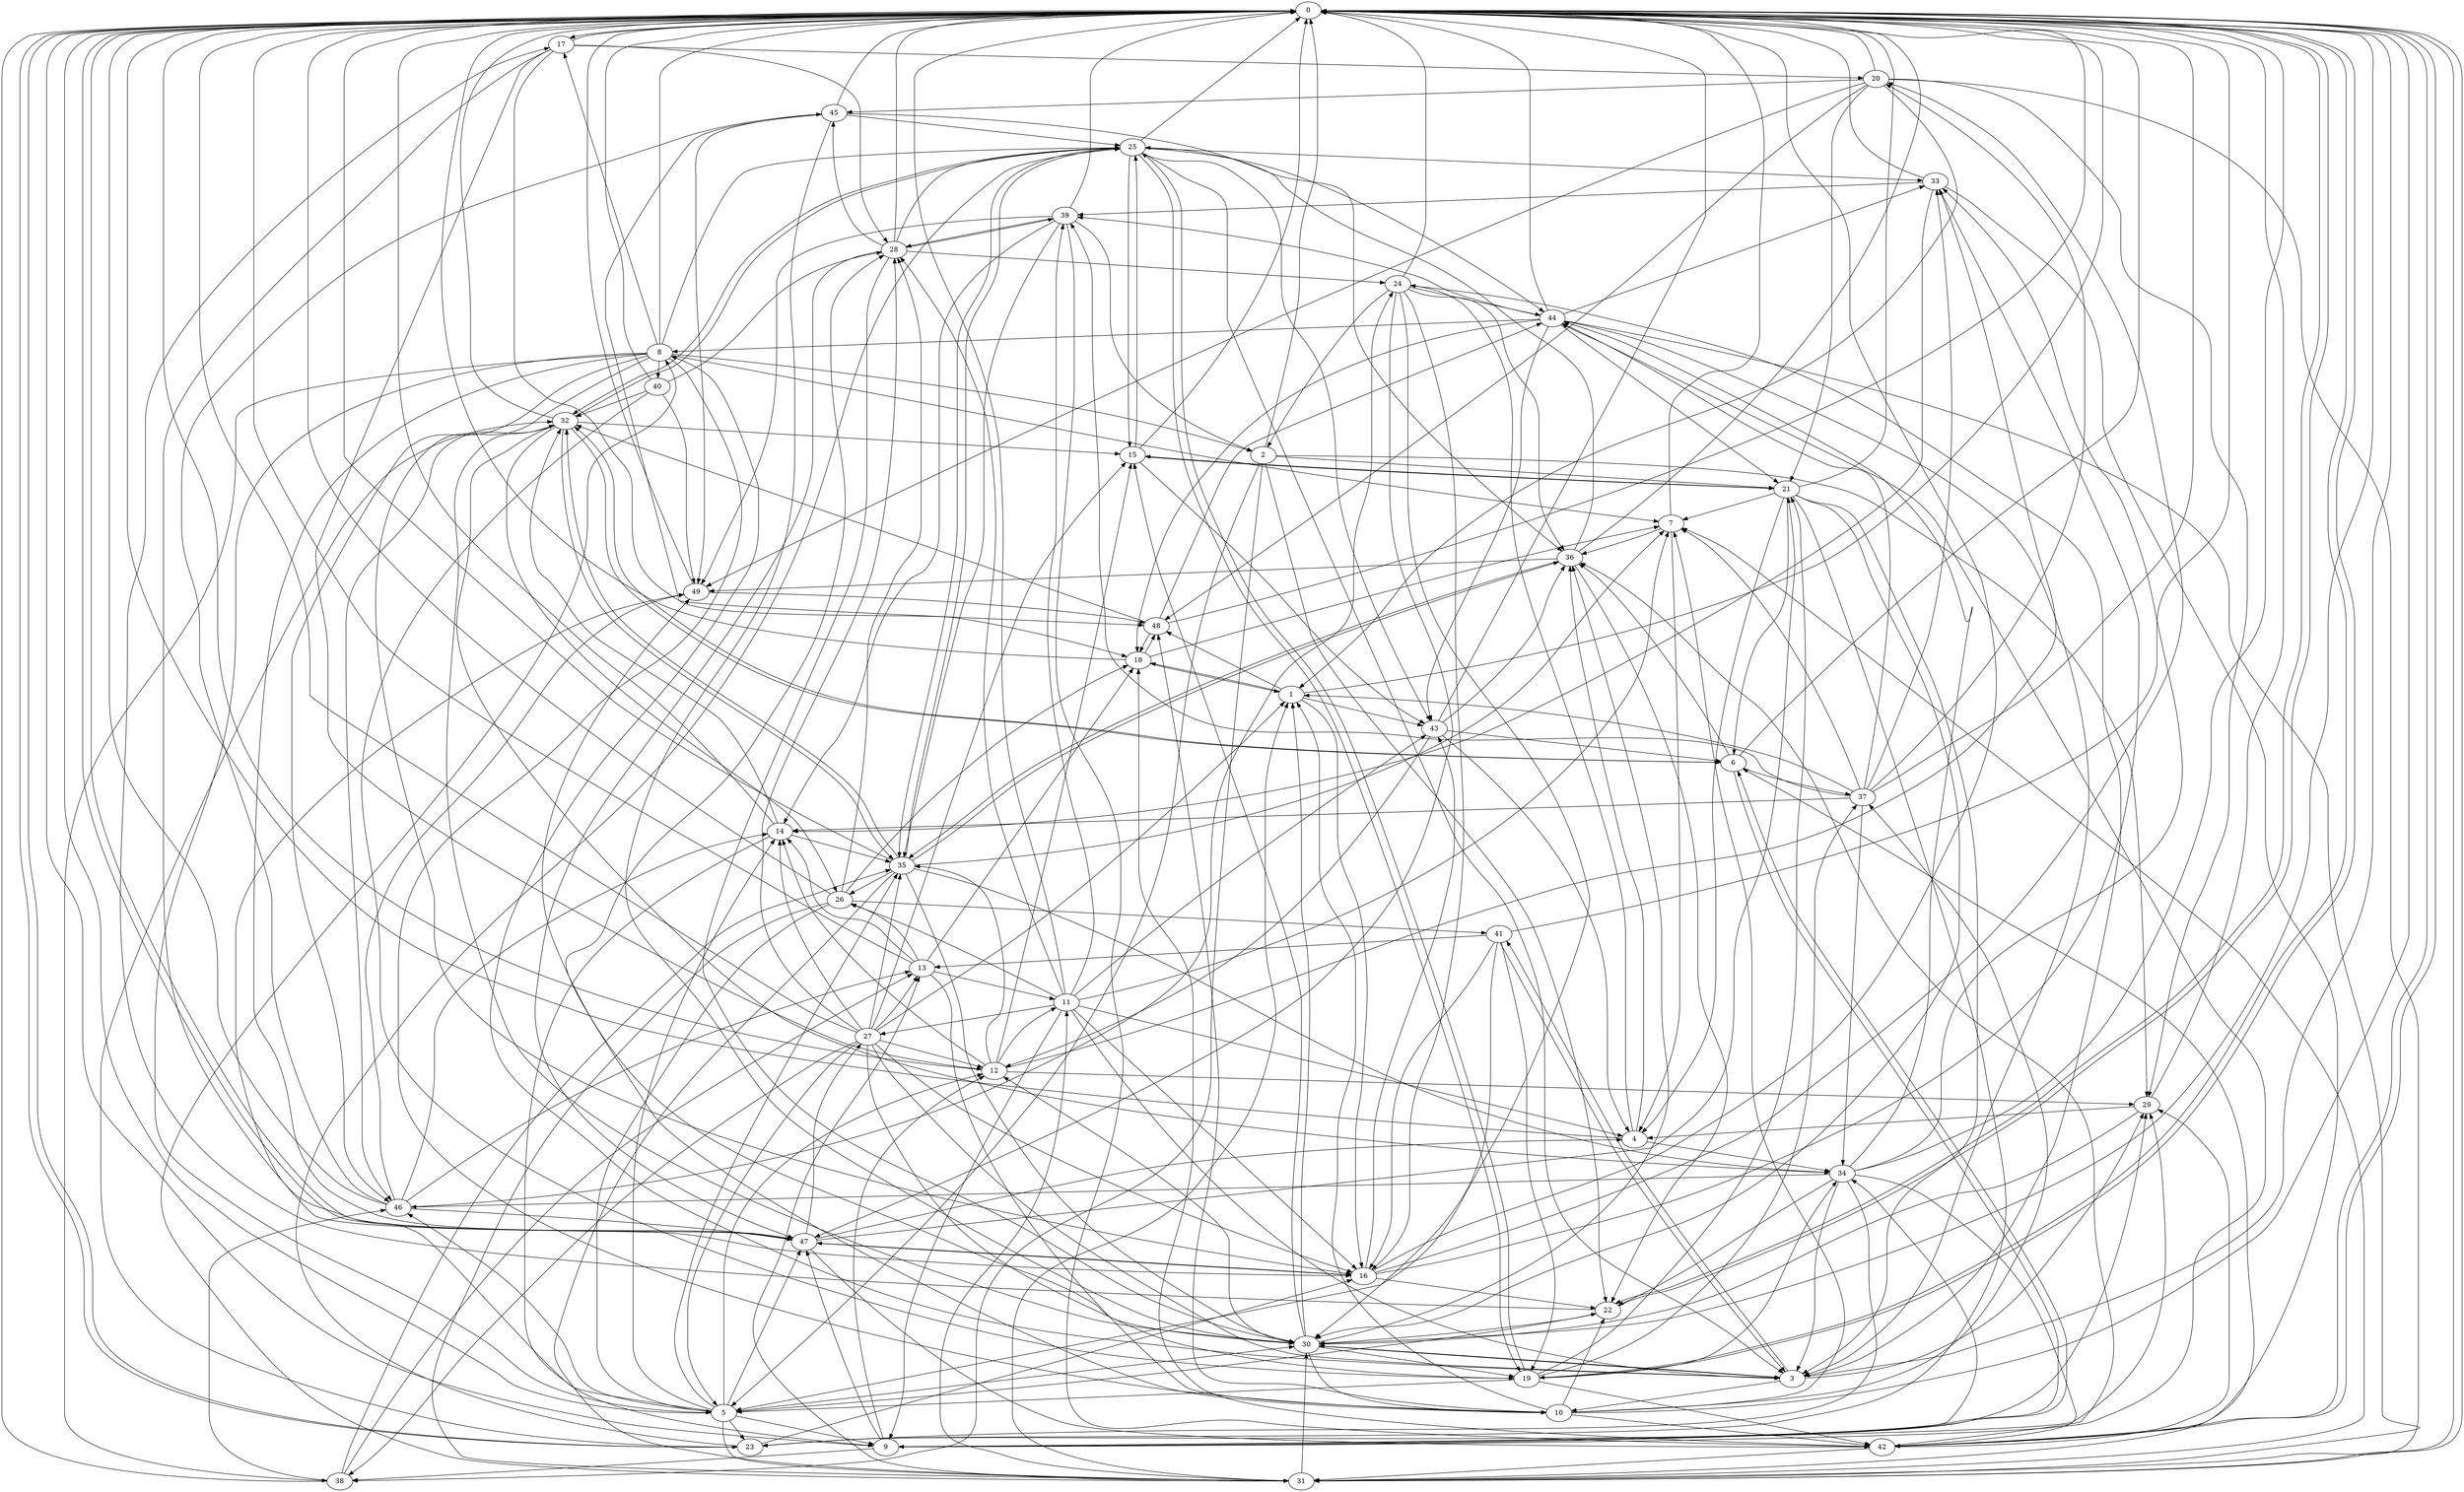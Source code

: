 strict digraph "" {
	0	 [component_delay=3];
	17	 [component_delay=3];
	0 -> 17	 [wire_delay=1];
	19	 [component_delay=3];
	0 -> 19	 [wire_delay=1];
	22	 [component_delay=3];
	0 -> 22	 [wire_delay=1];
	23	 [component_delay=3];
	0 -> 23	 [wire_delay=1];
	31	 [component_delay=3];
	0 -> 31	 [wire_delay=1];
	42	 [component_delay=3];
	0 -> 42	 [wire_delay=1];
	47	 [component_delay=3];
	0 -> 47	 [wire_delay=1];
	1	 [component_delay=3];
	1 -> 0	 [wire_delay=1];
	16	 [component_delay=3];
	1 -> 16	 [wire_delay=1];
	18	 [component_delay=3];
	1 -> 18	 [wire_delay=1];
	43	 [component_delay=3];
	1 -> 43	 [wire_delay=1];
	48	 [component_delay=3];
	1 -> 48	 [wire_delay=1];
	2	 [component_delay=3];
	2 -> 0	 [wire_delay=1];
	5	 [component_delay=3];
	2 -> 5	 [wire_delay=1];
	21	 [component_delay=3];
	2 -> 21	 [wire_delay=1];
	2 -> 22	 [wire_delay=1];
	29	 [component_delay=3];
	2 -> 29	 [wire_delay=1];
	38	 [component_delay=3];
	2 -> 38	 [wire_delay=1];
	3	 [component_delay=3];
	3 -> 0	 [wire_delay=1];
	8	 [component_delay=3];
	3 -> 8	 [wire_delay=1];
	10	 [component_delay=3];
	3 -> 10	 [wire_delay=1];
	3 -> 29	 [wire_delay=1];
	30	 [component_delay=3];
	3 -> 30	 [wire_delay=1];
	41	 [component_delay=3];
	3 -> 41	 [wire_delay=1];
	4	 [component_delay=3];
	4 -> 0	 [wire_delay=1];
	24	 [component_delay=3];
	4 -> 24	 [wire_delay=1];
	34	 [component_delay=3];
	4 -> 34	 [wire_delay=1];
	36	 [component_delay=3];
	4 -> 36	 [wire_delay=1];
	5 -> 0	 [wire_delay=1];
	9	 [component_delay=3];
	5 -> 9	 [wire_delay=1];
	12	 [component_delay=3];
	5 -> 12	 [wire_delay=1];
	14	 [component_delay=3];
	5 -> 14	 [wire_delay=1];
	5 -> 22	 [wire_delay=1];
	5 -> 23	 [wire_delay=1];
	5 -> 30	 [wire_delay=1];
	5 -> 31	 [wire_delay=1];
	35	 [component_delay=3];
	5 -> 35	 [wire_delay=1];
	46	 [component_delay=3];
	5 -> 46	 [wire_delay=1];
	5 -> 47	 [wire_delay=1];
	49	 [component_delay=3];
	5 -> 49	 [wire_delay=1];
	6	 [component_delay=3];
	6 -> 0	 [wire_delay=1];
	6 -> 9	 [wire_delay=1];
	32	 [component_delay=3];
	6 -> 32	 [wire_delay=1];
	6 -> 36	 [wire_delay=1];
	37	 [component_delay=3];
	6 -> 37	 [wire_delay=1];
	7	 [component_delay=3];
	7 -> 0	 [wire_delay=1];
	7 -> 4	 [wire_delay=1];
	7 -> 36	 [wire_delay=1];
	8 -> 0	 [wire_delay=1];
	8 -> 2	 [wire_delay=1];
	8 -> 5	 [wire_delay=1];
	8 -> 7	 [wire_delay=1];
	8 -> 10	 [wire_delay=1];
	8 -> 16	 [wire_delay=1];
	8 -> 17	 [wire_delay=1];
	25	 [component_delay=3];
	8 -> 25	 [wire_delay=1];
	8 -> 38	 [wire_delay=1];
	40	 [component_delay=3];
	8 -> 40	 [wire_delay=1];
	8 -> 46	 [wire_delay=1];
	8 -> 47	 [wire_delay=1];
	9 -> 0	 [wire_delay=1];
	9 -> 6	 [wire_delay=1];
	9 -> 12	 [wire_delay=1];
	9 -> 29	 [wire_delay=1];
	9 -> 34	 [wire_delay=1];
	9 -> 38	 [wire_delay=1];
	44	 [component_delay=3];
	9 -> 44	 [wire_delay=1];
	9 -> 47	 [wire_delay=1];
	10 -> 0	 [wire_delay=1];
	10 -> 1	 [wire_delay=1];
	10 -> 7	 [wire_delay=1];
	10 -> 22	 [wire_delay=1];
	28	 [component_delay=3];
	10 -> 28	 [wire_delay=1];
	10 -> 37	 [wire_delay=1];
	10 -> 42	 [wire_delay=1];
	10 -> 48	 [wire_delay=1];
	11	 [component_delay=3];
	11 -> 0	 [wire_delay=1];
	11 -> 3	 [wire_delay=1];
	11 -> 4	 [wire_delay=1];
	11 -> 7	 [wire_delay=1];
	11 -> 9	 [wire_delay=1];
	11 -> 16	 [wire_delay=1];
	26	 [component_delay=3];
	11 -> 26	 [wire_delay=1];
	27	 [component_delay=3];
	11 -> 27	 [wire_delay=1];
	11 -> 28	 [wire_delay=1];
	39	 [component_delay=3];
	11 -> 39	 [wire_delay=1];
	11 -> 43	 [wire_delay=1];
	12 -> 0	 [wire_delay=1];
	12 -> 11	 [wire_delay=1];
	12 -> 14	 [wire_delay=1];
	15	 [component_delay=3];
	12 -> 15	 [wire_delay=1];
	12 -> 29	 [wire_delay=1];
	33	 [component_delay=3];
	12 -> 33	 [wire_delay=1];
	12 -> 35	 [wire_delay=1];
	13	 [component_delay=3];
	13 -> 0	 [wire_delay=1];
	13 -> 10	 [wire_delay=1];
	13 -> 11	 [wire_delay=1];
	13 -> 14	 [wire_delay=1];
	13 -> 18	 [wire_delay=1];
	13 -> 26	 [wire_delay=1];
	14 -> 0	 [wire_delay=1];
	14 -> 9	 [wire_delay=1];
	14 -> 32	 [wire_delay=1];
	14 -> 35	 [wire_delay=1];
	15 -> 0	 [wire_delay=1];
	15 -> 21	 [wire_delay=1];
	15 -> 25	 [wire_delay=1];
	15 -> 43	 [wire_delay=1];
	16 -> 0	 [wire_delay=1];
	20	 [component_delay=3];
	16 -> 20	 [wire_delay=1];
	16 -> 22	 [wire_delay=1];
	16 -> 33	 [wire_delay=1];
	16 -> 43	 [wire_delay=1];
	16 -> 47	 [wire_delay=1];
	17 -> 0	 [wire_delay=1];
	17 -> 12	 [wire_delay=1];
	17 -> 16	 [wire_delay=1];
	17 -> 20	 [wire_delay=1];
	17 -> 28	 [wire_delay=1];
	17 -> 48	 [wire_delay=1];
	18 -> 0	 [wire_delay=1];
	18 -> 1	 [wire_delay=1];
	18 -> 7	 [wire_delay=1];
	18 -> 48	 [wire_delay=1];
	19 -> 0	 [wire_delay=1];
	19 -> 5	 [wire_delay=1];
	19 -> 21	 [wire_delay=1];
	19 -> 25	 [wire_delay=1];
	19 -> 34	 [wire_delay=1];
	19 -> 37	 [wire_delay=1];
	19 -> 42	 [wire_delay=1];
	20 -> 0	 [wire_delay=1];
	20 -> 1	 [wire_delay=1];
	20 -> 21	 [wire_delay=1];
	20 -> 29	 [wire_delay=1];
	20 -> 31	 [wire_delay=1];
	45	 [component_delay=3];
	20 -> 45	 [wire_delay=1];
	20 -> 48	 [wire_delay=1];
	20 -> 49	 [wire_delay=1];
	21 -> 0	 [wire_delay=1];
	21 -> 3	 [wire_delay=1];
	21 -> 4	 [wire_delay=1];
	21 -> 6	 [wire_delay=1];
	21 -> 7	 [wire_delay=1];
	21 -> 15	 [wire_delay=1];
	21 -> 23	 [wire_delay=1];
	21 -> 30	 [wire_delay=1];
	22 -> 0	 [wire_delay=1];
	22 -> 17	 [wire_delay=1];
	22 -> 30	 [wire_delay=1];
	23 -> 0	 [wire_delay=1];
	23 -> 16	 [wire_delay=1];
	23 -> 25	 [wire_delay=1];
	23 -> 29	 [wire_delay=1];
	23 -> 32	 [wire_delay=1];
	24 -> 0	 [wire_delay=1];
	24 -> 2	 [wire_delay=1];
	24 -> 3	 [wire_delay=1];
	24 -> 5	 [wire_delay=1];
	24 -> 16	 [wire_delay=1];
	24 -> 36	 [wire_delay=1];
	24 -> 44	 [wire_delay=1];
	24 -> 47	 [wire_delay=1];
	25 -> 0	 [wire_delay=1];
	25 -> 3	 [wire_delay=1];
	25 -> 15	 [wire_delay=1];
	25 -> 19	 [wire_delay=1];
	25 -> 32	 [wire_delay=1];
	25 -> 33	 [wire_delay=1];
	25 -> 35	 [wire_delay=1];
	25 -> 43	 [wire_delay=1];
	25 -> 44	 [wire_delay=1];
	26 -> 0	 [wire_delay=1];
	26 -> 5	 [wire_delay=1];
	26 -> 18	 [wire_delay=1];
	26 -> 28	 [wire_delay=1];
	26 -> 31	 [wire_delay=1];
	26 -> 41	 [wire_delay=1];
	27 -> 0	 [wire_delay=1];
	27 -> 1	 [wire_delay=1];
	27 -> 3	 [wire_delay=1];
	27 -> 5	 [wire_delay=1];
	27 -> 12	 [wire_delay=1];
	27 -> 13	 [wire_delay=1];
	27 -> 14	 [wire_delay=1];
	27 -> 15	 [wire_delay=1];
	27 -> 16	 [wire_delay=1];
	27 -> 19	 [wire_delay=1];
	27 -> 28	 [wire_delay=1];
	27 -> 35	 [wire_delay=1];
	27 -> 38	 [wire_delay=1];
	28 -> 0	 [wire_delay=1];
	28 -> 24	 [wire_delay=1];
	28 -> 25	 [wire_delay=1];
	28 -> 30	 [wire_delay=1];
	28 -> 39	 [wire_delay=1];
	28 -> 45	 [wire_delay=1];
	28 -> 47	 [wire_delay=1];
	29 -> 0	 [wire_delay=1];
	29 -> 4	 [wire_delay=1];
	29 -> 30	 [wire_delay=1];
	30 -> 0	 [wire_delay=1];
	30 -> 1	 [wire_delay=1];
	30 -> 3	 [wire_delay=1];
	30 -> 10	 [wire_delay=1];
	30 -> 12	 [wire_delay=1];
	30 -> 15	 [wire_delay=1];
	30 -> 19	 [wire_delay=1];
	30 -> 32	 [wire_delay=1];
	30 -> 36	 [wire_delay=1];
	30 -> 49	 [wire_delay=1];
	31 -> 0	 [wire_delay=1];
	31 -> 1	 [wire_delay=1];
	31 -> 6	 [wire_delay=1];
	31 -> 7	 [wire_delay=1];
	31 -> 8	 [wire_delay=1];
	31 -> 11	 [wire_delay=1];
	31 -> 13	 [wire_delay=1];
	31 -> 30	 [wire_delay=1];
	32 -> 0	 [wire_delay=1];
	32 -> 6	 [wire_delay=1];
	32 -> 15	 [wire_delay=1];
	32 -> 25	 [wire_delay=1];
	32 -> 26	 [wire_delay=1];
	32 -> 34	 [wire_delay=1];
	32 -> 35	 [wire_delay=1];
	32 -> 46	 [wire_delay=1];
	33 -> 0	 [wire_delay=1];
	33 -> 14	 [wire_delay=1];
	33 -> 39	 [wire_delay=1];
	33 -> 42	 [wire_delay=1];
	34 -> 0	 [wire_delay=1];
	34 -> 3	 [wire_delay=1];
	34 -> 22	 [wire_delay=1];
	34 -> 23	 [wire_delay=1];
	34 -> 33	 [wire_delay=1];
	34 -> 42	 [wire_delay=1];
	34 -> 44	 [wire_delay=1];
	34 -> 46	 [wire_delay=1];
	35 -> 0	 [wire_delay=1];
	35 -> 7	 [wire_delay=1];
	35 -> 25	 [wire_delay=1];
	35 -> 26	 [wire_delay=1];
	35 -> 30	 [wire_delay=1];
	35 -> 31	 [wire_delay=1];
	35 -> 32	 [wire_delay=1];
	35 -> 34	 [wire_delay=1];
	35 -> 36	 [wire_delay=1];
	36 -> 0	 [wire_delay=1];
	36 -> 22	 [wire_delay=1];
	36 -> 25	 [wire_delay=1];
	36 -> 35	 [wire_delay=1];
	36 -> 49	 [wire_delay=1];
	37 -> 0	 [wire_delay=1];
	37 -> 1	 [wire_delay=1];
	37 -> 7	 [wire_delay=1];
	37 -> 14	 [wire_delay=1];
	37 -> 20	 [wire_delay=1];
	37 -> 33	 [wire_delay=1];
	37 -> 34	 [wire_delay=1];
	37 -> 39	 [wire_delay=1];
	37 -> 44	 [wire_delay=1];
	38 -> 0	 [wire_delay=1];
	38 -> 13	 [wire_delay=1];
	38 -> 35	 [wire_delay=1];
	38 -> 46	 [wire_delay=1];
	39 -> 0	 [wire_delay=1];
	39 -> 2	 [wire_delay=1];
	39 -> 14	 [wire_delay=1];
	39 -> 28	 [wire_delay=1];
	39 -> 35	 [wire_delay=1];
	39 -> 42	 [wire_delay=1];
	39 -> 49	 [wire_delay=1];
	40 -> 0	 [wire_delay=1];
	40 -> 19	 [wire_delay=1];
	40 -> 28	 [wire_delay=1];
	40 -> 32	 [wire_delay=1];
	40 -> 49	 [wire_delay=1];
	41 -> 0	 [wire_delay=1];
	41 -> 3	 [wire_delay=1];
	41 -> 13	 [wire_delay=1];
	41 -> 16	 [wire_delay=1];
	41 -> 19	 [wire_delay=1];
	41 -> 30	 [wire_delay=1];
	42 -> 0	 [wire_delay=1];
	42 -> 18	 [wire_delay=1];
	42 -> 29	 [wire_delay=1];
	42 -> 31	 [wire_delay=1];
	42 -> 36	 [wire_delay=1];
	43 -> 0	 [wire_delay=1];
	43 -> 4	 [wire_delay=1];
	43 -> 6	 [wire_delay=1];
	43 -> 12	 [wire_delay=1];
	43 -> 36	 [wire_delay=1];
	44 -> 0	 [wire_delay=1];
	44 -> 3	 [wire_delay=1];
	44 -> 8	 [wire_delay=1];
	44 -> 18	 [wire_delay=1];
	44 -> 21	 [wire_delay=1];
	44 -> 31	 [wire_delay=1];
	44 -> 33	 [wire_delay=1];
	44 -> 39	 [wire_delay=1];
	44 -> 43	 [wire_delay=1];
	45 -> 0	 [wire_delay=1];
	45 -> 18	 [wire_delay=1];
	45 -> 25	 [wire_delay=1];
	45 -> 30	 [wire_delay=1];
	45 -> 36	 [wire_delay=1];
	45 -> 49	 [wire_delay=1];
	46 -> 0	 [wire_delay=1];
	46 -> 13	 [wire_delay=1];
	46 -> 14	 [wire_delay=1];
	46 -> 24	 [wire_delay=1];
	46 -> 45	 [wire_delay=1];
	46 -> 47	 [wire_delay=1];
	46 -> 49	 [wire_delay=1];
	47 -> 0	 [wire_delay=1];
	47 -> 4	 [wire_delay=1];
	47 -> 16	 [wire_delay=1];
	47 -> 21	 [wire_delay=1];
	47 -> 27	 [wire_delay=1];
	47 -> 42	 [wire_delay=1];
	48 -> 0	 [wire_delay=1];
	48 -> 18	 [wire_delay=1];
	48 -> 32	 [wire_delay=1];
	48 -> 44	 [wire_delay=1];
	49 -> 0	 [wire_delay=1];
	49 -> 48	 [wire_delay=1];
}
